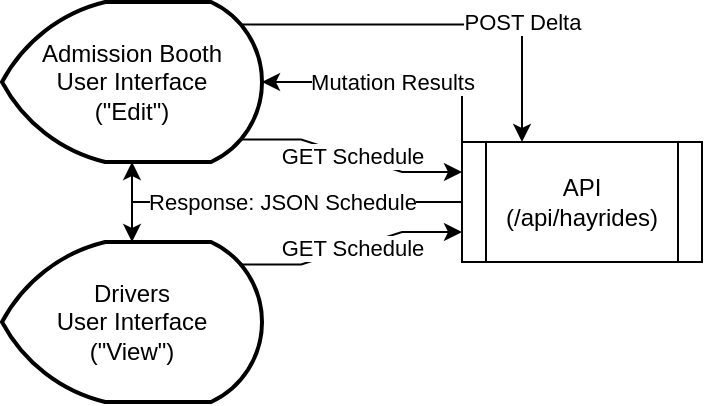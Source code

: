 <mxfile version="27.0.9">
  <diagram name="Page-1" id="o3EKDyPvtcX2gzrnvQS9">
    <mxGraphModel dx="721" dy="421" grid="1" gridSize="10" guides="1" tooltips="1" connect="1" arrows="1" fold="1" page="1" pageScale="1" pageWidth="850" pageHeight="1100" math="0" shadow="0">
      <root>
        <mxCell id="0" />
        <mxCell id="1" parent="0" />
        <mxCell id="Yz_qzDubZsvZcdyezcY0-10" value="POST Delta" style="rounded=0;orthogonalLoop=1;jettySize=auto;html=1;exitX=0.92;exitY=0.14;exitDx=0;exitDy=0;exitPerimeter=0;entryX=0.25;entryY=0;entryDx=0;entryDy=0;edgeStyle=orthogonalEdgeStyle;" edge="1" parent="1" source="Yz_qzDubZsvZcdyezcY0-1" target="Yz_qzDubZsvZcdyezcY0-5">
          <mxGeometry x="0.41" y="-1" relative="1" as="geometry">
            <mxPoint x="200" y="100" as="targetPoint" />
            <mxPoint x="1" y="-1" as="offset" />
          </mxGeometry>
        </mxCell>
        <mxCell id="Yz_qzDubZsvZcdyezcY0-23" value="GET Schedule" style="edgeStyle=entityRelationEdgeStyle;rounded=0;orthogonalLoop=1;jettySize=auto;html=1;exitX=0.92;exitY=0.86;exitDx=0;exitDy=0;exitPerimeter=0;entryX=0;entryY=0.25;entryDx=0;entryDy=0;" edge="1" parent="1" source="Yz_qzDubZsvZcdyezcY0-1" target="Yz_qzDubZsvZcdyezcY0-5">
          <mxGeometry relative="1" as="geometry" />
        </mxCell>
        <mxCell id="Yz_qzDubZsvZcdyezcY0-1" value="&lt;div&gt;&lt;span style=&quot;background-color: transparent; color: light-dark(rgb(0, 0, 0), rgb(255, 255, 255));&quot;&gt;Admission Booth&lt;/span&gt;&lt;/div&gt;&lt;div&gt;User Interface&lt;span style=&quot;background-color: transparent; color: light-dark(rgb(0, 0, 0), rgb(255, 255, 255));&quot;&gt;&lt;/span&gt;&lt;/div&gt;&lt;div&gt;(&quot;Edit&quot;)&lt;/div&gt;" style="strokeWidth=2;html=1;shape=mxgraph.flowchart.display;whiteSpace=wrap;" vertex="1" parent="1">
          <mxGeometry x="40" y="200" width="130" height="80" as="geometry" />
        </mxCell>
        <mxCell id="Yz_qzDubZsvZcdyezcY0-24" value="GET Schedule" style="edgeStyle=entityRelationEdgeStyle;rounded=0;orthogonalLoop=1;jettySize=auto;html=1;exitX=0.92;exitY=0.14;exitDx=0;exitDy=0;exitPerimeter=0;entryX=0;entryY=0.75;entryDx=0;entryDy=0;" edge="1" parent="1" source="Yz_qzDubZsvZcdyezcY0-2" target="Yz_qzDubZsvZcdyezcY0-5">
          <mxGeometry relative="1" as="geometry" />
        </mxCell>
        <mxCell id="Yz_qzDubZsvZcdyezcY0-2" value="&lt;div&gt;&lt;span style=&quot;background-color: transparent; color: light-dark(rgb(0, 0, 0), rgb(255, 255, 255));&quot;&gt;Drivers&lt;/span&gt;&lt;/div&gt;&lt;div&gt;&lt;span style=&quot;background-color: transparent; color: light-dark(rgb(0, 0, 0), rgb(255, 255, 255));&quot;&gt;User Interface&lt;/span&gt;&lt;/div&gt;&lt;div&gt;(&quot;View&quot;)&lt;/div&gt;" style="strokeWidth=2;html=1;shape=mxgraph.flowchart.display;whiteSpace=wrap;" vertex="1" parent="1">
          <mxGeometry x="40" y="320" width="130" height="80" as="geometry" />
        </mxCell>
        <mxCell id="Yz_qzDubZsvZcdyezcY0-5" value="API&lt;div&gt;(/api/hayrides)&lt;/div&gt;" style="shape=process;whiteSpace=wrap;html=1;backgroundOutline=1;" vertex="1" parent="1">
          <mxGeometry x="270" y="270" width="120" height="60" as="geometry" />
        </mxCell>
        <mxCell id="Yz_qzDubZsvZcdyezcY0-14" style="edgeStyle=orthogonalEdgeStyle;rounded=0;orthogonalLoop=1;jettySize=auto;html=1;entryX=0.5;entryY=1;entryDx=0;entryDy=0;entryPerimeter=0;" edge="1" parent="1" source="Yz_qzDubZsvZcdyezcY0-5" target="Yz_qzDubZsvZcdyezcY0-1">
          <mxGeometry relative="1" as="geometry" />
        </mxCell>
        <mxCell id="Yz_qzDubZsvZcdyezcY0-15" value="Response: JSON Schedule" style="edgeStyle=orthogonalEdgeStyle;rounded=0;orthogonalLoop=1;jettySize=auto;html=1;entryX=0.5;entryY=0;entryDx=0;entryDy=0;entryPerimeter=0;" edge="1" parent="1" source="Yz_qzDubZsvZcdyezcY0-5" target="Yz_qzDubZsvZcdyezcY0-2">
          <mxGeometry x="-0.027" relative="1" as="geometry">
            <mxPoint as="offset" />
          </mxGeometry>
        </mxCell>
        <mxCell id="Yz_qzDubZsvZcdyezcY0-20" value="Mutation Results" style="edgeStyle=orthogonalEdgeStyle;rounded=0;orthogonalLoop=1;jettySize=auto;html=1;exitX=0;exitY=0;exitDx=0;exitDy=0;entryX=1;entryY=0.5;entryDx=0;entryDy=0;entryPerimeter=0;" edge="1" parent="1" source="Yz_qzDubZsvZcdyezcY0-5" target="Yz_qzDubZsvZcdyezcY0-1">
          <mxGeometry relative="1" as="geometry" />
        </mxCell>
      </root>
    </mxGraphModel>
  </diagram>
</mxfile>
